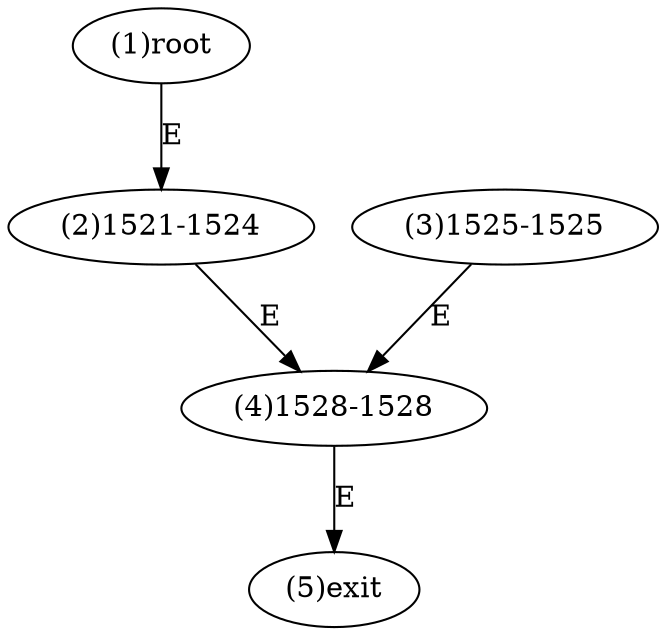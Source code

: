 digraph "" { 
1[ label="(1)root"];
2[ label="(2)1521-1524"];
3[ label="(3)1525-1525"];
4[ label="(4)1528-1528"];
5[ label="(5)exit"];
1->2[ label="E"];
2->4[ label="E"];
3->4[ label="E"];
4->5[ label="E"];
}